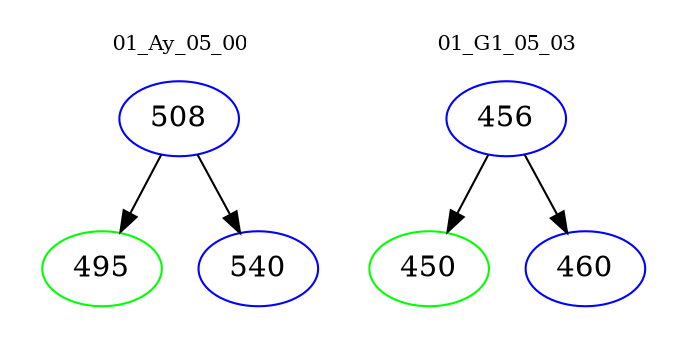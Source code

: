 digraph{
subgraph cluster_0 {
color = white
label = "01_Ay_05_00";
fontsize=10;
T0_508 [label="508", color="blue"]
T0_508 -> T0_495 [color="black"]
T0_495 [label="495", color="green"]
T0_508 -> T0_540 [color="black"]
T0_540 [label="540", color="blue"]
}
subgraph cluster_1 {
color = white
label = "01_G1_05_03";
fontsize=10;
T1_456 [label="456", color="blue"]
T1_456 -> T1_450 [color="black"]
T1_450 [label="450", color="green"]
T1_456 -> T1_460 [color="black"]
T1_460 [label="460", color="blue"]
}
}
